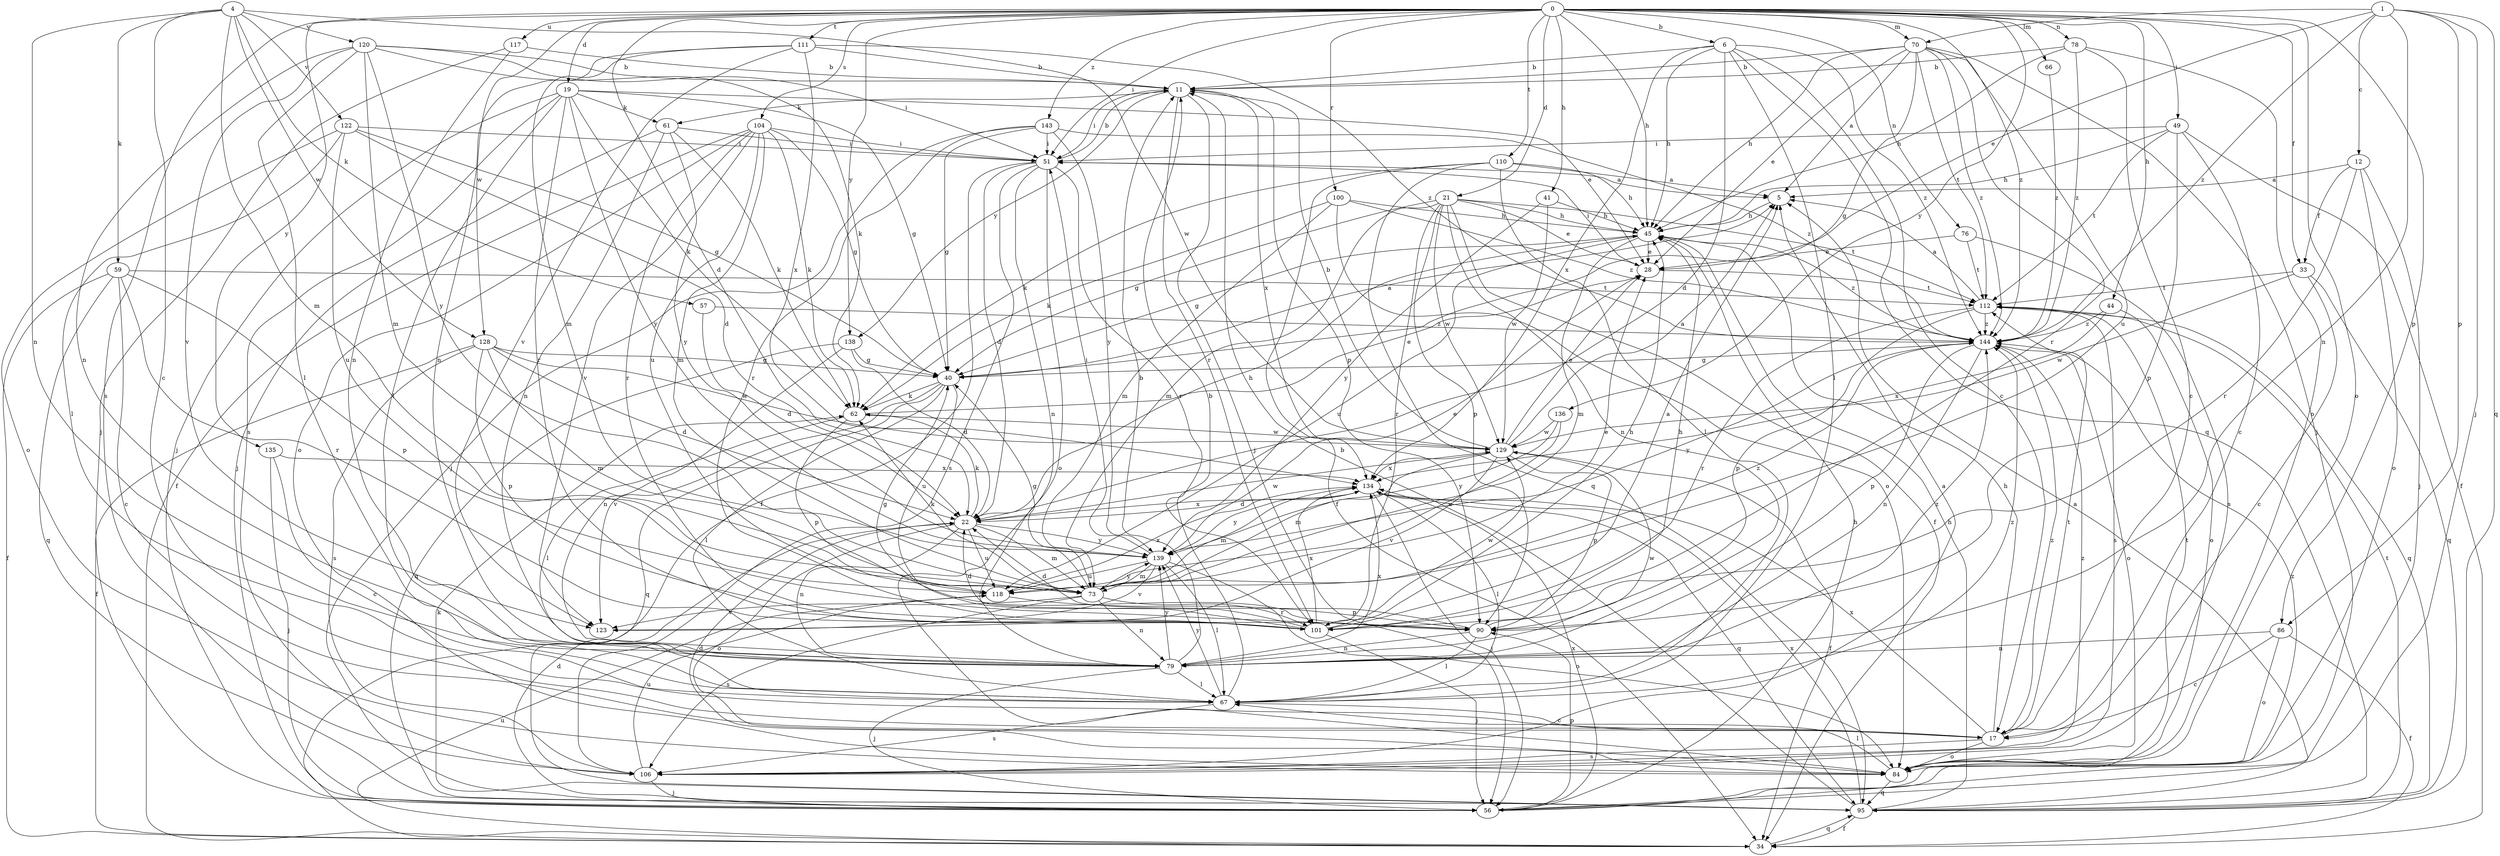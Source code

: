 strict digraph  {
0;
1;
4;
5;
6;
11;
12;
17;
19;
21;
22;
28;
33;
34;
40;
41;
44;
45;
49;
51;
56;
57;
59;
61;
62;
66;
67;
70;
73;
76;
78;
79;
84;
86;
90;
95;
100;
101;
104;
106;
110;
111;
112;
117;
118;
120;
122;
123;
128;
129;
134;
135;
136;
138;
139;
143;
144;
0 -> 6  [label=b];
0 -> 19  [label=d];
0 -> 21  [label=d];
0 -> 22  [label=d];
0 -> 33  [label=f];
0 -> 41  [label=h];
0 -> 44  [label=h];
0 -> 45  [label=h];
0 -> 49  [label=i];
0 -> 51  [label=i];
0 -> 66  [label=l];
0 -> 70  [label=m];
0 -> 76  [label=n];
0 -> 78  [label=n];
0 -> 84  [label=o];
0 -> 86  [label=p];
0 -> 100  [label=r];
0 -> 104  [label=s];
0 -> 106  [label=s];
0 -> 110  [label=t];
0 -> 111  [label=t];
0 -> 117  [label=u];
0 -> 128  [label=w];
0 -> 135  [label=y];
0 -> 136  [label=y];
0 -> 138  [label=y];
0 -> 143  [label=z];
0 -> 144  [label=z];
1 -> 12  [label=c];
1 -> 28  [label=e];
1 -> 56  [label=j];
1 -> 70  [label=m];
1 -> 79  [label=n];
1 -> 86  [label=p];
1 -> 95  [label=q];
1 -> 144  [label=z];
4 -> 17  [label=c];
4 -> 57  [label=k];
4 -> 59  [label=k];
4 -> 73  [label=m];
4 -> 79  [label=n];
4 -> 120  [label=v];
4 -> 122  [label=v];
4 -> 128  [label=w];
4 -> 129  [label=w];
5 -> 45  [label=h];
6 -> 11  [label=b];
6 -> 17  [label=c];
6 -> 22  [label=d];
6 -> 45  [label=h];
6 -> 67  [label=l];
6 -> 95  [label=q];
6 -> 134  [label=x];
6 -> 144  [label=z];
11 -> 51  [label=i];
11 -> 56  [label=j];
11 -> 61  [label=k];
11 -> 90  [label=p];
11 -> 101  [label=r];
11 -> 134  [label=x];
11 -> 138  [label=y];
12 -> 5  [label=a];
12 -> 33  [label=f];
12 -> 56  [label=j];
12 -> 84  [label=o];
12 -> 101  [label=r];
17 -> 45  [label=h];
17 -> 84  [label=o];
17 -> 106  [label=s];
17 -> 112  [label=t];
17 -> 134  [label=x];
17 -> 144  [label=z];
19 -> 28  [label=e];
19 -> 40  [label=g];
19 -> 56  [label=j];
19 -> 61  [label=k];
19 -> 62  [label=k];
19 -> 67  [label=l];
19 -> 101  [label=r];
19 -> 106  [label=s];
19 -> 139  [label=y];
21 -> 28  [label=e];
21 -> 34  [label=f];
21 -> 40  [label=g];
21 -> 45  [label=h];
21 -> 73  [label=m];
21 -> 79  [label=n];
21 -> 90  [label=p];
21 -> 101  [label=r];
21 -> 112  [label=t];
21 -> 129  [label=w];
22 -> 45  [label=h];
22 -> 62  [label=k];
22 -> 73  [label=m];
22 -> 79  [label=n];
22 -> 84  [label=o];
22 -> 118  [label=u];
22 -> 129  [label=w];
22 -> 134  [label=x];
22 -> 139  [label=y];
28 -> 51  [label=i];
28 -> 112  [label=t];
33 -> 17  [label=c];
33 -> 95  [label=q];
33 -> 112  [label=t];
33 -> 129  [label=w];
34 -> 95  [label=q];
34 -> 118  [label=u];
40 -> 5  [label=a];
40 -> 62  [label=k];
40 -> 67  [label=l];
40 -> 95  [label=q];
40 -> 118  [label=u];
40 -> 123  [label=v];
41 -> 45  [label=h];
41 -> 129  [label=w];
41 -> 139  [label=y];
44 -> 84  [label=o];
44 -> 134  [label=x];
44 -> 144  [label=z];
45 -> 28  [label=e];
45 -> 40  [label=g];
45 -> 73  [label=m];
45 -> 118  [label=u];
45 -> 144  [label=z];
49 -> 17  [label=c];
49 -> 34  [label=f];
49 -> 45  [label=h];
49 -> 51  [label=i];
49 -> 90  [label=p];
49 -> 112  [label=t];
51 -> 5  [label=a];
51 -> 11  [label=b];
51 -> 22  [label=d];
51 -> 34  [label=f];
51 -> 79  [label=n];
51 -> 84  [label=o];
51 -> 101  [label=r];
51 -> 106  [label=s];
56 -> 22  [label=d];
56 -> 45  [label=h];
56 -> 90  [label=p];
56 -> 134  [label=x];
56 -> 144  [label=z];
57 -> 22  [label=d];
57 -> 144  [label=z];
59 -> 17  [label=c];
59 -> 34  [label=f];
59 -> 90  [label=p];
59 -> 95  [label=q];
59 -> 101  [label=r];
59 -> 112  [label=t];
61 -> 51  [label=i];
61 -> 56  [label=j];
61 -> 62  [label=k];
61 -> 79  [label=n];
61 -> 139  [label=y];
62 -> 28  [label=e];
62 -> 67  [label=l];
62 -> 90  [label=p];
62 -> 129  [label=w];
66 -> 144  [label=z];
67 -> 11  [label=b];
67 -> 17  [label=c];
67 -> 106  [label=s];
67 -> 139  [label=y];
67 -> 144  [label=z];
70 -> 5  [label=a];
70 -> 11  [label=b];
70 -> 28  [label=e];
70 -> 40  [label=g];
70 -> 45  [label=h];
70 -> 56  [label=j];
70 -> 101  [label=r];
70 -> 112  [label=t];
70 -> 118  [label=u];
70 -> 144  [label=z];
73 -> 28  [label=e];
73 -> 40  [label=g];
73 -> 62  [label=k];
73 -> 79  [label=n];
73 -> 101  [label=r];
73 -> 106  [label=s];
73 -> 123  [label=v];
73 -> 139  [label=y];
73 -> 144  [label=z];
76 -> 28  [label=e];
76 -> 106  [label=s];
76 -> 112  [label=t];
78 -> 11  [label=b];
78 -> 17  [label=c];
78 -> 45  [label=h];
78 -> 84  [label=o];
78 -> 144  [label=z];
79 -> 11  [label=b];
79 -> 56  [label=j];
79 -> 67  [label=l];
79 -> 129  [label=w];
79 -> 134  [label=x];
79 -> 139  [label=y];
79 -> 144  [label=z];
84 -> 22  [label=d];
84 -> 67  [label=l];
84 -> 95  [label=q];
84 -> 112  [label=t];
86 -> 17  [label=c];
86 -> 34  [label=f];
86 -> 79  [label=n];
86 -> 84  [label=o];
90 -> 22  [label=d];
90 -> 45  [label=h];
90 -> 67  [label=l];
90 -> 79  [label=n];
95 -> 5  [label=a];
95 -> 11  [label=b];
95 -> 34  [label=f];
95 -> 45  [label=h];
95 -> 62  [label=k];
95 -> 112  [label=t];
95 -> 134  [label=x];
100 -> 45  [label=h];
100 -> 62  [label=k];
100 -> 73  [label=m];
100 -> 84  [label=o];
100 -> 144  [label=z];
101 -> 5  [label=a];
101 -> 22  [label=d];
101 -> 40  [label=g];
101 -> 45  [label=h];
101 -> 56  [label=j];
101 -> 129  [label=w];
101 -> 134  [label=x];
104 -> 34  [label=f];
104 -> 40  [label=g];
104 -> 51  [label=i];
104 -> 62  [label=k];
104 -> 73  [label=m];
104 -> 84  [label=o];
104 -> 101  [label=r];
104 -> 118  [label=u];
104 -> 123  [label=v];
106 -> 5  [label=a];
106 -> 56  [label=j];
106 -> 118  [label=u];
106 -> 144  [label=z];
110 -> 5  [label=a];
110 -> 34  [label=f];
110 -> 45  [label=h];
110 -> 62  [label=k];
110 -> 67  [label=l];
110 -> 95  [label=q];
111 -> 11  [label=b];
111 -> 73  [label=m];
111 -> 79  [label=n];
111 -> 123  [label=v];
111 -> 134  [label=x];
111 -> 144  [label=z];
112 -> 5  [label=a];
112 -> 90  [label=p];
112 -> 95  [label=q];
112 -> 101  [label=r];
112 -> 106  [label=s];
112 -> 144  [label=z];
117 -> 11  [label=b];
117 -> 56  [label=j];
117 -> 79  [label=n];
118 -> 90  [label=p];
118 -> 134  [label=x];
120 -> 11  [label=b];
120 -> 51  [label=i];
120 -> 62  [label=k];
120 -> 67  [label=l];
120 -> 73  [label=m];
120 -> 79  [label=n];
120 -> 123  [label=v];
120 -> 139  [label=y];
122 -> 22  [label=d];
122 -> 40  [label=g];
122 -> 51  [label=i];
122 -> 67  [label=l];
122 -> 84  [label=o];
122 -> 118  [label=u];
128 -> 22  [label=d];
128 -> 34  [label=f];
128 -> 40  [label=g];
128 -> 73  [label=m];
128 -> 90  [label=p];
128 -> 106  [label=s];
128 -> 129  [label=w];
129 -> 5  [label=a];
129 -> 11  [label=b];
129 -> 28  [label=e];
129 -> 34  [label=f];
129 -> 73  [label=m];
129 -> 90  [label=p];
129 -> 123  [label=v];
129 -> 134  [label=x];
134 -> 22  [label=d];
134 -> 56  [label=j];
134 -> 67  [label=l];
134 -> 73  [label=m];
134 -> 95  [label=q];
134 -> 139  [label=y];
135 -> 17  [label=c];
135 -> 56  [label=j];
135 -> 134  [label=x];
136 -> 118  [label=u];
136 -> 129  [label=w];
136 -> 139  [label=y];
138 -> 22  [label=d];
138 -> 40  [label=g];
138 -> 79  [label=n];
138 -> 95  [label=q];
139 -> 28  [label=e];
139 -> 51  [label=i];
139 -> 67  [label=l];
139 -> 73  [label=m];
139 -> 84  [label=o];
139 -> 118  [label=u];
139 -> 123  [label=v];
143 -> 40  [label=g];
143 -> 51  [label=i];
143 -> 56  [label=j];
143 -> 101  [label=r];
143 -> 139  [label=y];
143 -> 144  [label=z];
144 -> 40  [label=g];
144 -> 79  [label=n];
144 -> 84  [label=o];
144 -> 90  [label=p];
144 -> 139  [label=y];
}
